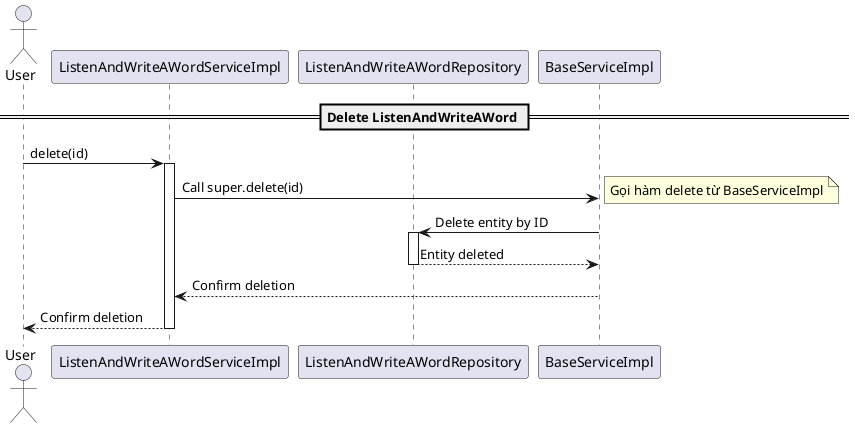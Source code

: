 @startuml DeleteListenAndWriteAWord

actor User
participant "ListenAndWriteAWordServiceImpl" as LWS
participant "ListenAndWriteAWordRepository" as LWR
participant "BaseServiceImpl" as BSI

== Delete ListenAndWriteAWord ==
User -> LWS: delete(id)
activate LWS

LWS -> BSI: Call super.delete(id)
note right: Gọi hàm delete từ BaseServiceImpl
BSI -> LWR: Delete entity by ID
activate LWR
LWR --> BSI: Entity deleted
deactivate LWR

BSI --> LWS: Confirm deletion
LWS --> User: Confirm deletion
deactivate LWS

@enduml
